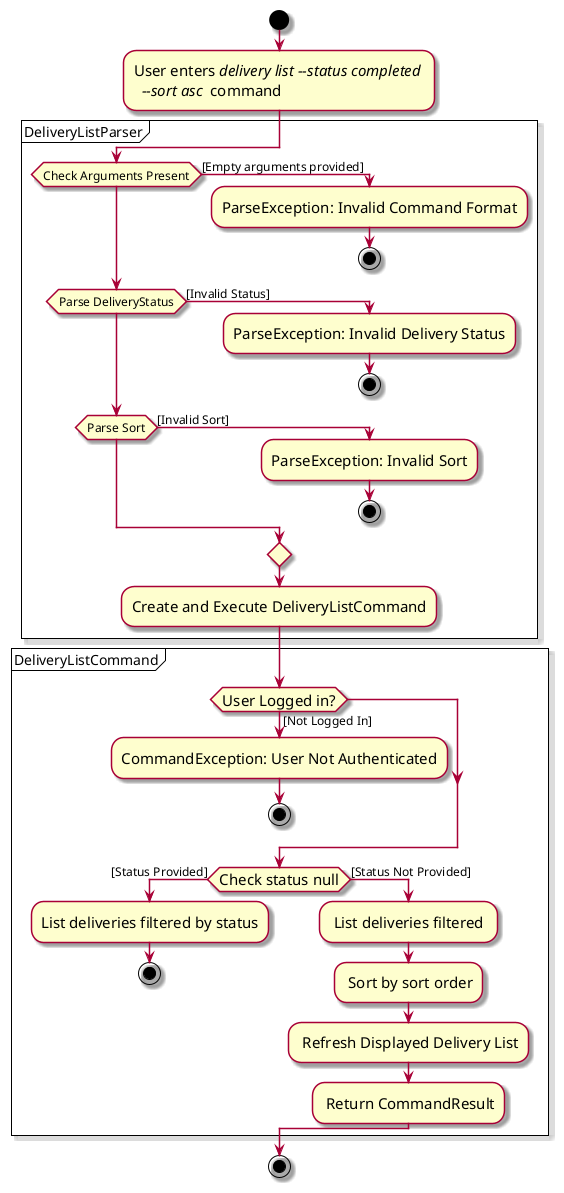 @startuml
skin rose
skinparam ActivityFontSize 15
skinparam ArrowFontSize 12

!pragma useVerticalIf on
start
:User enters <i>delivery list --status completed \n <i> --sort asc </i> command;
partition DeliveryListParser {
    if (Check Arguments Present) then ([Empty arguments provided])
        :ParseException: Invalid Command Format;
        stop
    elseif (Parse DeliveryStatus) then ([Invalid Status])
        :ParseException: Invalid Delivery Status;
        stop
    elseif (Parse Sort) then ([Invalid Sort])
        :ParseException: Invalid Sort;
        stop
    endif
    :Create and Execute DeliveryListCommand;
}

partition DeliveryListCommand {
    if (User Logged in?) then ([Not Logged In])
        :CommandException: User Not Authenticated;
        stop
    endif
    if (Check status null) then ([Status Provided])
        :List deliveries filtered by status;
        stop
    else ([Status Not Provided])
        : List deliveries filtered ;
        : Sort by sort order;
        : Refresh Displayed Delivery List;
        : Return CommandResult;
    endif
}

stop

@enduml